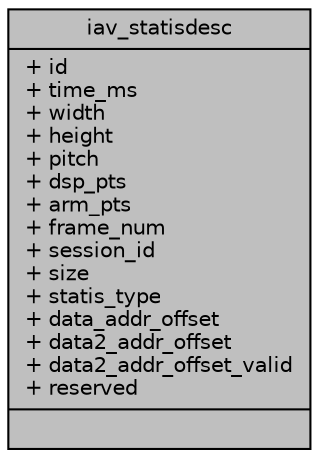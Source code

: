 digraph "iav_statisdesc"
{
 // INTERACTIVE_SVG=YES
 // LATEX_PDF_SIZE
  bgcolor="transparent";
  edge [fontname="Helvetica",fontsize="10",labelfontname="Helvetica",labelfontsize="10"];
  node [fontname="Helvetica",fontsize="10",shape=record];
  Node1 [label="{iav_statisdesc\n|+ id\l+ time_ms\l+ width\l+ height\l+ pitch\l+ dsp_pts\l+ arm_pts\l+ frame_num\l+ session_id\l+ size\l+ statis_type\l+ data_addr_offset\l+ data2_addr_offset\l+ data2_addr_offset_valid\l+ reserved\l|}",height=0.2,width=0.4,color="black", fillcolor="grey75", style="filled", fontcolor="black",tooltip=" "];
}

